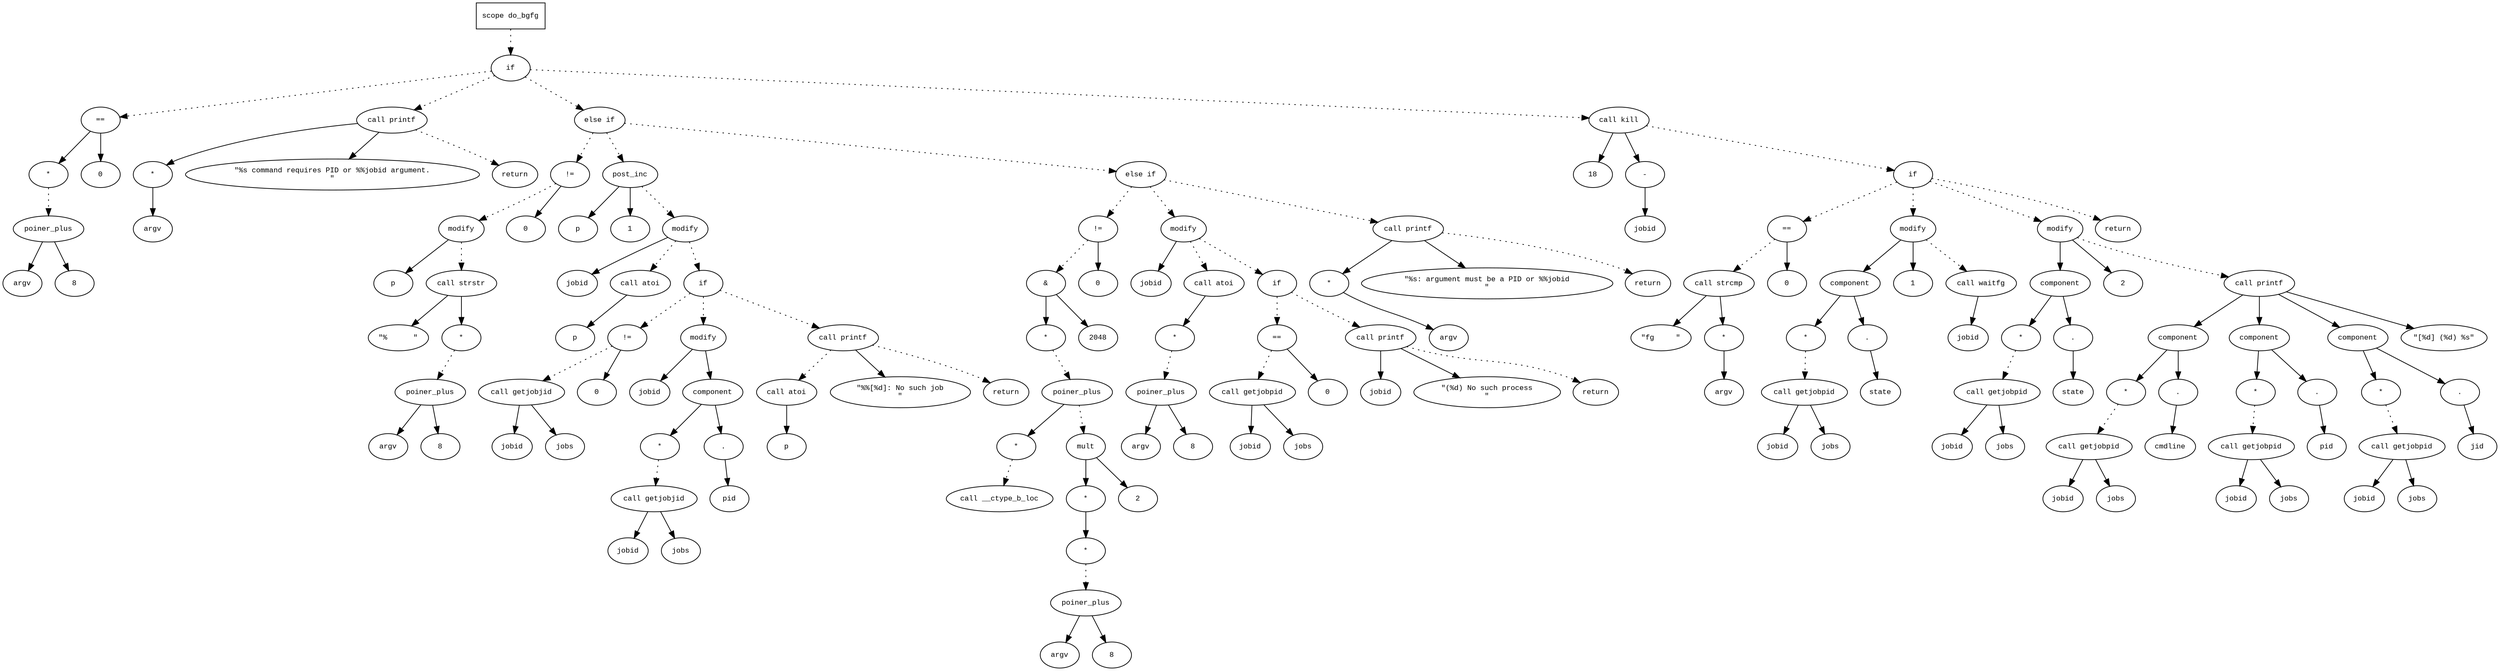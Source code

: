 digraph AST {
  graph [fontname="Times New Roman",fontsize=10];
  node  [fontname="Courier New",fontsize=10];
  edge  [fontname="Times New Roman",fontsize=10];

  node1 [label="scope do_bgfg",shape=box];
  node2 [label="if",shape=ellipse];
  node1 -> node2 [style=dotted];
  node3 [label="==",shape=ellipse];
  node4 [label="*",shape=ellipse];
  node5 [label="poiner_plus",shape=ellipse];
  node6 [label="argv",shape=ellipse];
  node5 -> node6;
  node7 [label="8",shape=ellipse];
  node5 -> node7;
  node4 -> node5 [style=dotted];
  node3 -> node4;
  node8 [label="0",shape=ellipse];
  node3 -> node8;
  node2 -> node3 [style=dotted];
  node9 [label="call printf",shape=ellipse];
  node10 [label="*",shape=ellipse];
  node11 [label="argv",shape=ellipse];
  node10 -> node11;
  node9 -> node10;
  node12 [label="\"%s command requires PID or %%jobid argument.
\"",shape=ellipse];
  node9 -> node12;
  node2 -> node9 [style=dotted];
  node13 [label="return",shape=ellipse];
  node9 -> node13 [style=dotted];
  node14 [label="else if",shape=ellipse];
  node2 -> node14 [style=dotted];
  node15 [label="!=",shape=ellipse];
  node16 [label="modify",shape=ellipse];
  node17 [label="p",shape=ellipse];
  node16 -> node17;
  node18 [label="call strstr",shape=ellipse];
  node19 [label="\"%      \"",shape=ellipse];
  node18 -> node19;
  node20 [label="*",shape=ellipse];
  node21 [label="poiner_plus",shape=ellipse];
  node22 [label="argv",shape=ellipse];
  node21 -> node22;
  node23 [label="8",shape=ellipse];
  node21 -> node23;
  node20 -> node21 [style=dotted];
  node18 -> node20;
  node16 -> node18 [style=dotted];
  node15 -> node16 [style=dotted];
  node24 [label="0",shape=ellipse];
  node15 -> node24;
  node14 -> node15 [style=dotted];
  node25 [label="post_inc",shape=ellipse];
  node26 [label="p",shape=ellipse];
  node25 -> node26;
  node27 [label="1",shape=ellipse];
  node25 -> node27;
  node14 -> node25 [style=dotted];
  node28 [label="modify",shape=ellipse];
  node29 [label="jobid",shape=ellipse];
  node28 -> node29;
  node30 [label="call atoi",shape=ellipse];
  node31 [label="p",shape=ellipse];
  node30 -> node31;
  node28 -> node30 [style=dotted];
  node25 -> node28 [style=dotted];
  node32 [label="if",shape=ellipse];
  node28 -> node32 [style=dotted];
  node33 [label="!=",shape=ellipse];
  node34 [label="call getjobjid",shape=ellipse];
  node35 [label="jobid",shape=ellipse];
  node34 -> node35;
  node36 [label="jobs",shape=ellipse];
  node34 -> node36;
  node33 -> node34 [style=dotted];
  node37 [label="0",shape=ellipse];
  node33 -> node37;
  node32 -> node33 [style=dotted];
  node38 [label="modify",shape=ellipse];
  node39 [label="jobid",shape=ellipse];
  node38 -> node39;
  node40 [label="component",shape=ellipse];
  node38 -> node40;
  node41 [label="*",shape=ellipse];
  node42 [label="call getjobjid",shape=ellipse];
  node43 [label="jobid",shape=ellipse];
  node42 -> node43;
  node44 [label="jobs",shape=ellipse];
  node42 -> node44;
  node41 -> node42 [style=dotted];
  node40 -> node41;
  node45 [label=".",shape=ellipse];
  node40 -> node45;
  node46 [label="pid",shape=ellipse];
  node45 -> node46;
  node32 -> node38 [style=dotted];
  node47 [label="call printf",shape=ellipse];
  node48 [label="call atoi",shape=ellipse];
  node49 [label="p",shape=ellipse];
  node48 -> node49;
  node47 -> node48 [style=dotted];
  node50 [label="\"%%[%d]: No such job
\"",shape=ellipse];
  node47 -> node50;
  node32 -> node47 [style=dotted];
  node51 [label="return",shape=ellipse];
  node47 -> node51 [style=dotted];
  node52 [label="else if",shape=ellipse];
  node14 -> node52 [style=dotted];
  node53 [label="!=",shape=ellipse];
  node54 [label="&",shape=ellipse];
  node55 [label="*",shape=ellipse];
  node56 [label="poiner_plus",shape=ellipse];
  node57 [label="*",shape=ellipse];
  node58 [label="call __ctype_b_loc",shape=ellipse];
  node57 -> node58 [style=dotted];
  node56 -> node57;
  node59 [label="mult",shape=ellipse];
  node60 [label="*",shape=ellipse];
  node61 [label="*",shape=ellipse];
  node62 [label="poiner_plus",shape=ellipse];
  node63 [label="argv",shape=ellipse];
  node62 -> node63;
  node64 [label="8",shape=ellipse];
  node62 -> node64;
  node61 -> node62 [style=dotted];
  node60 -> node61;
  node59 -> node60;
  node65 [label="2",shape=ellipse];
  node59 -> node65;
  node56 -> node59 [style=dotted];
  node55 -> node56 [style=dotted];
  node54 -> node55;
  node66 [label="2048",shape=ellipse];
  node54 -> node66;
  node53 -> node54 [style=dotted];
  node67 [label="0",shape=ellipse];
  node53 -> node67;
  node52 -> node53 [style=dotted];
  node68 [label="modify",shape=ellipse];
  node69 [label="jobid",shape=ellipse];
  node68 -> node69;
  node70 [label="call atoi",shape=ellipse];
  node71 [label="*",shape=ellipse];
  node72 [label="poiner_plus",shape=ellipse];
  node73 [label="argv",shape=ellipse];
  node72 -> node73;
  node74 [label="8",shape=ellipse];
  node72 -> node74;
  node71 -> node72 [style=dotted];
  node70 -> node71;
  node68 -> node70 [style=dotted];
  node52 -> node68 [style=dotted];
  node75 [label="if",shape=ellipse];
  node68 -> node75 [style=dotted];
  node76 [label="==",shape=ellipse];
  node77 [label="call getjobpid",shape=ellipse];
  node78 [label="jobid",shape=ellipse];
  node77 -> node78;
  node79 [label="jobs",shape=ellipse];
  node77 -> node79;
  node76 -> node77 [style=dotted];
  node80 [label="0",shape=ellipse];
  node76 -> node80;
  node75 -> node76 [style=dotted];
  node81 [label="call printf",shape=ellipse];
  node82 [label="jobid",shape=ellipse];
  node81 -> node82;
  node83 [label="\"(%d) No such process
\"",shape=ellipse];
  node81 -> node83;
  node75 -> node81 [style=dotted];
  node84 [label="return",shape=ellipse];
  node81 -> node84 [style=dotted];
  node85 [label="call printf",shape=ellipse];
  node86 [label="*",shape=ellipse];
  node87 [label="argv",shape=ellipse];
  node86 -> node87;
  node85 -> node86;
  node88 [label="\"%s: argument must be a PID or %%jobid
\"",shape=ellipse];
  node85 -> node88;
  node52 -> node85 [style=dotted];
  node89 [label="return",shape=ellipse];
  node85 -> node89 [style=dotted];
  node90 [label="call kill",shape=ellipse];
  node91 [label="18",shape=ellipse];
  node90 -> node91;
  node92 [label="-",shape=ellipse];
  node93 [label="jobid",shape=ellipse];
  node92 -> node93;
  node90 -> node92;
  node2 -> node90 [style=dotted];
  node94 [label="if",shape=ellipse];
  node90 -> node94 [style=dotted];
  node95 [label="==",shape=ellipse];
  node96 [label="call strcmp",shape=ellipse];
  node97 [label="\"fg     \"",shape=ellipse];
  node96 -> node97;
  node98 [label="*",shape=ellipse];
  node99 [label="argv",shape=ellipse];
  node98 -> node99;
  node96 -> node98;
  node95 -> node96 [style=dotted];
  node100 [label="0",shape=ellipse];
  node95 -> node100;
  node94 -> node95 [style=dotted];
  node101 [label="modify",shape=ellipse];
  node102 [label="component",shape=ellipse];
  node101 -> node102;
  node103 [label="*",shape=ellipse];
  node104 [label="call getjobpid",shape=ellipse];
  node105 [label="jobid",shape=ellipse];
  node104 -> node105;
  node106 [label="jobs",shape=ellipse];
  node104 -> node106;
  node103 -> node104 [style=dotted];
  node102 -> node103;
  node107 [label=".",shape=ellipse];
  node102 -> node107;
  node108 [label="state",shape=ellipse];
  node107 -> node108;
  node109 [label="1",shape=ellipse];
  node101 -> node109;
  node94 -> node101 [style=dotted];
  node110 [label="call waitfg",shape=ellipse];
  node111 [label="jobid",shape=ellipse];
  node110 -> node111;
  node101 -> node110 [style=dotted];
  node112 [label="modify",shape=ellipse];
  node113 [label="component",shape=ellipse];
  node112 -> node113;
  node114 [label="*",shape=ellipse];
  node115 [label="call getjobpid",shape=ellipse];
  node116 [label="jobid",shape=ellipse];
  node115 -> node116;
  node117 [label="jobs",shape=ellipse];
  node115 -> node117;
  node114 -> node115 [style=dotted];
  node113 -> node114;
  node118 [label=".",shape=ellipse];
  node113 -> node118;
  node119 [label="state",shape=ellipse];
  node118 -> node119;
  node120 [label="2",shape=ellipse];
  node112 -> node120;
  node94 -> node112 [style=dotted];
  node121 [label="call printf",shape=ellipse];
  node122 [label="component",shape=ellipse];
  node121 -> node122;
  node123 [label="*",shape=ellipse];
  node124 [label="call getjobpid",shape=ellipse];
  node125 [label="jobid",shape=ellipse];
  node124 -> node125;
  node126 [label="jobs",shape=ellipse];
  node124 -> node126;
  node123 -> node124 [style=dotted];
  node122 -> node123;
  node127 [label=".",shape=ellipse];
  node122 -> node127;
  node128 [label="cmdline",shape=ellipse];
  node127 -> node128;
  node129 [label="component",shape=ellipse];
  node121 -> node129;
  node130 [label="*",shape=ellipse];
  node131 [label="call getjobpid",shape=ellipse];
  node132 [label="jobid",shape=ellipse];
  node131 -> node132;
  node133 [label="jobs",shape=ellipse];
  node131 -> node133;
  node130 -> node131 [style=dotted];
  node129 -> node130;
  node134 [label=".",shape=ellipse];
  node129 -> node134;
  node135 [label="pid",shape=ellipse];
  node134 -> node135;
  node136 [label="component",shape=ellipse];
  node121 -> node136;
  node137 [label="*",shape=ellipse];
  node138 [label="call getjobpid",shape=ellipse];
  node139 [label="jobid",shape=ellipse];
  node138 -> node139;
  node140 [label="jobs",shape=ellipse];
  node138 -> node140;
  node137 -> node138 [style=dotted];
  node136 -> node137;
  node141 [label=".",shape=ellipse];
  node136 -> node141;
  node142 [label="jid",shape=ellipse];
  node141 -> node142;
  node143 [label="\"[%d] (%d) %s\"",shape=ellipse];
  node121 -> node143;
  node112 -> node121 [style=dotted];
  node144 [label="return",shape=ellipse];
  node94 -> node144 [style=dotted];
} 